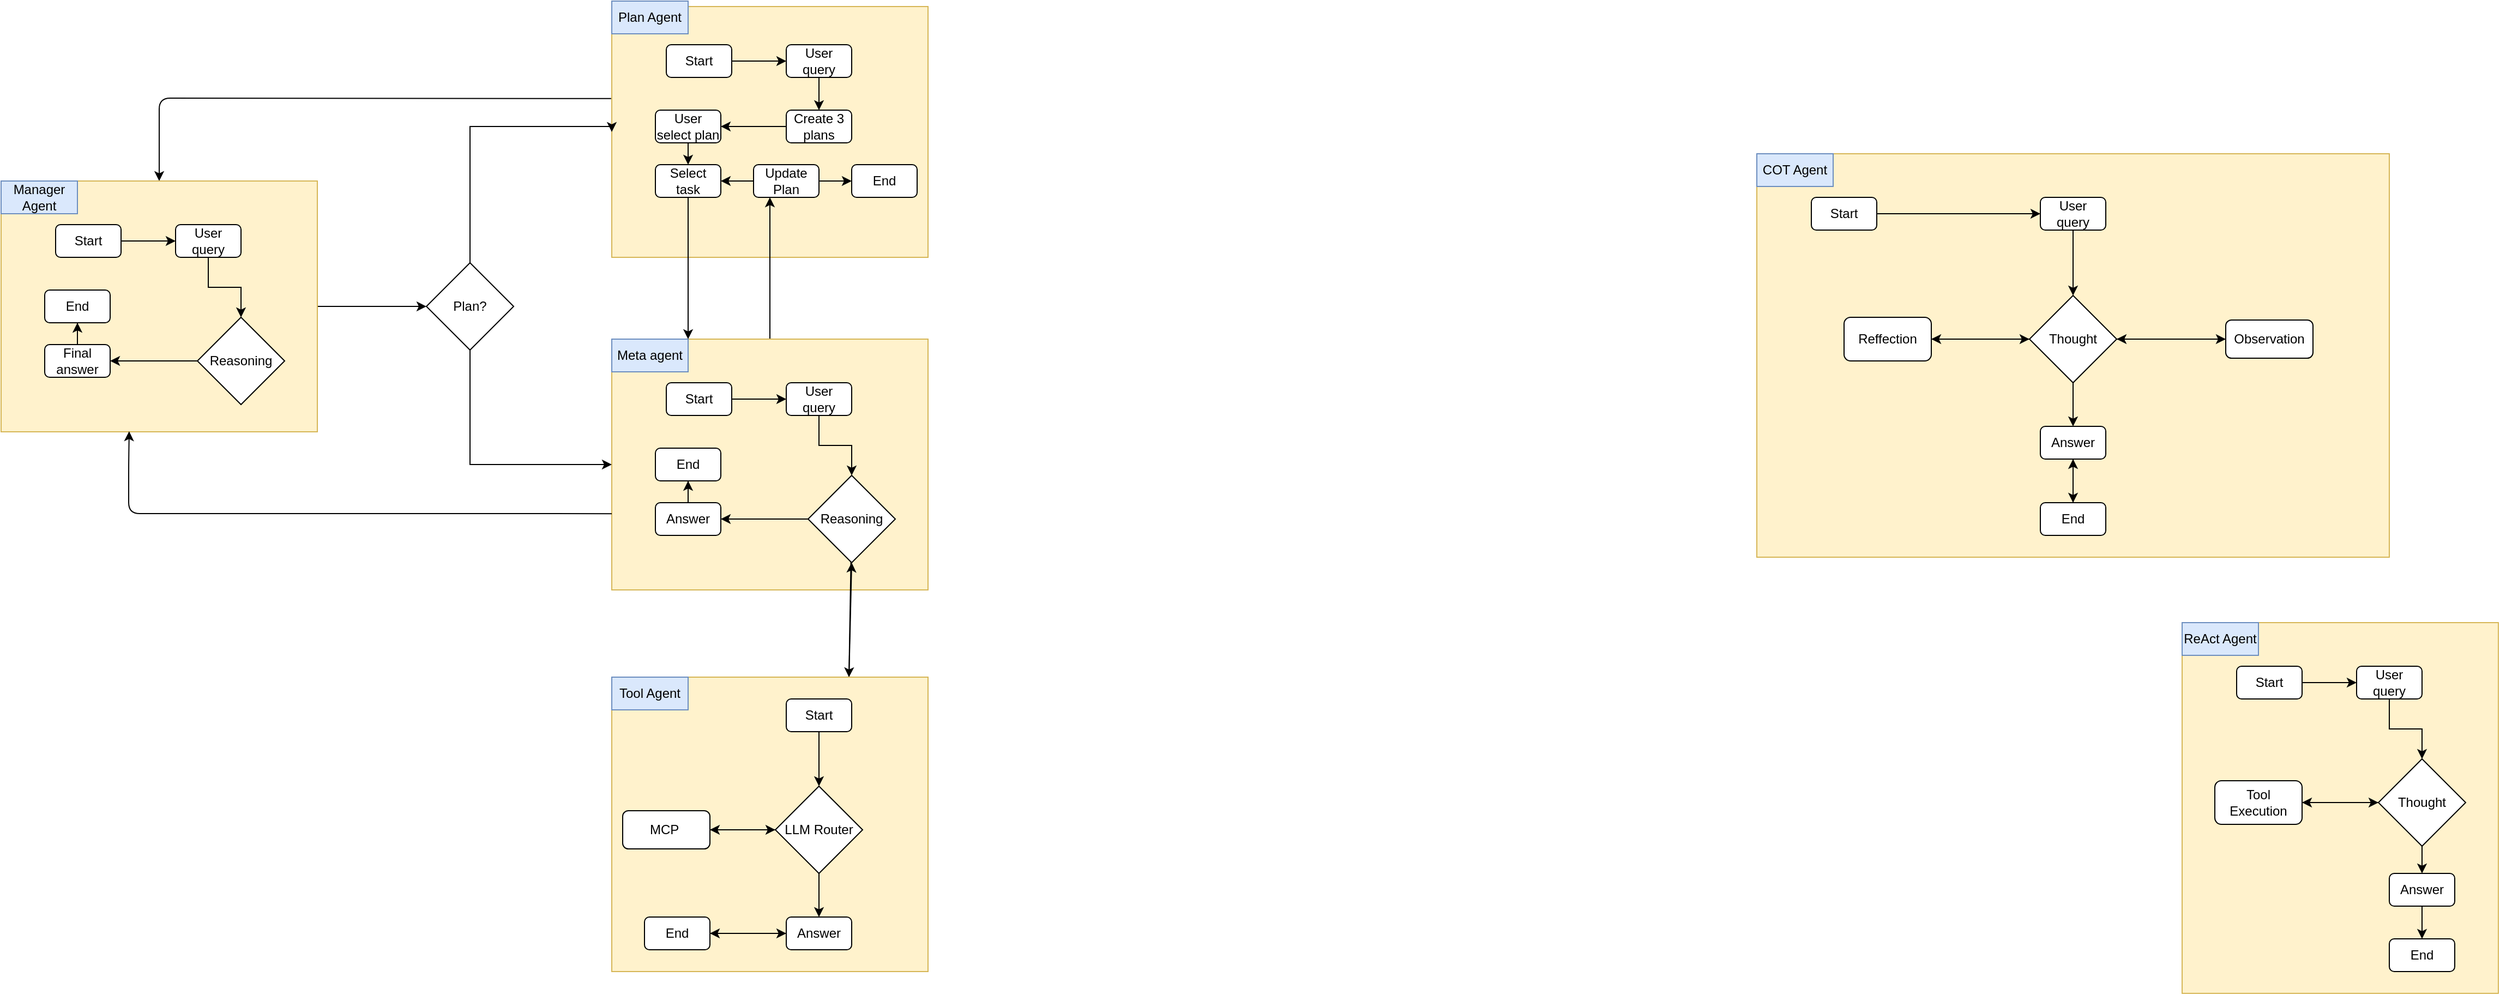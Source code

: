 <mxfile>
    <diagram name="Page-1" id="9A969srhenxTECXDFuPr">
        <mxGraphModel dx="1601" dy="627" grid="1" gridSize="10" guides="1" tooltips="1" connect="1" arrows="1" fold="1" page="1" pageScale="1" pageWidth="850" pageHeight="1100" math="0" shadow="0">
            <root>
                <mxCell id="0"/>
                <mxCell id="1" parent="0"/>
                <mxCell id="9" style="edgeStyle=none;html=1;entryX=0.5;entryY=0;entryDx=0;entryDy=0;exitX=-0.002;exitY=0.367;exitDx=0;exitDy=0;exitPerimeter=0;" edge="1" parent="1" source="qtiae0YKRkbt_vUHxMPV-1" target="qtiae0YKRkbt_vUHxMPV-84">
                    <mxGeometry relative="1" as="geometry">
                        <Array as="points">
                            <mxPoint x="-325" y="359"/>
                            <mxPoint x="-325" y="390"/>
                        </Array>
                    </mxGeometry>
                </mxCell>
                <mxCell id="qtiae0YKRkbt_vUHxMPV-1" value="" style="rounded=0;whiteSpace=wrap;html=1;fillColor=#fff2cc;strokeColor=#d6b656;" parent="1" vertex="1">
                    <mxGeometry x="90" y="275" width="290" height="230" as="geometry"/>
                </mxCell>
                <mxCell id="qtiae0YKRkbt_vUHxMPV-2" value="Plan Agent" style="text;html=1;align=center;verticalAlign=middle;whiteSpace=wrap;rounded=0;fillColor=#dae8fc;strokeColor=#6c8ebf;" parent="1" vertex="1">
                    <mxGeometry x="90" y="270" width="70" height="30" as="geometry"/>
                </mxCell>
                <mxCell id="qtiae0YKRkbt_vUHxMPV-5" style="edgeStyle=orthogonalEdgeStyle;rounded=0;orthogonalLoop=1;jettySize=auto;html=1;entryX=0;entryY=0.5;entryDx=0;entryDy=0;" parent="1" source="qtiae0YKRkbt_vUHxMPV-3" target="qtiae0YKRkbt_vUHxMPV-4" edge="1">
                    <mxGeometry relative="1" as="geometry"/>
                </mxCell>
                <mxCell id="qtiae0YKRkbt_vUHxMPV-3" value="Start" style="rounded=1;whiteSpace=wrap;html=1;" parent="1" vertex="1">
                    <mxGeometry x="140" y="310" width="60" height="30" as="geometry"/>
                </mxCell>
                <mxCell id="qtiae0YKRkbt_vUHxMPV-9" style="edgeStyle=orthogonalEdgeStyle;rounded=0;orthogonalLoop=1;jettySize=auto;html=1;entryX=0.5;entryY=0;entryDx=0;entryDy=0;" parent="1" source="qtiae0YKRkbt_vUHxMPV-4" target="qtiae0YKRkbt_vUHxMPV-7" edge="1">
                    <mxGeometry relative="1" as="geometry"/>
                </mxCell>
                <mxCell id="qtiae0YKRkbt_vUHxMPV-4" value="User query" style="rounded=1;whiteSpace=wrap;html=1;" parent="1" vertex="1">
                    <mxGeometry x="250" y="310" width="60" height="30" as="geometry"/>
                </mxCell>
                <mxCell id="7" style="edgeStyle=none;html=1;entryX=1;entryY=0.5;entryDx=0;entryDy=0;" edge="1" parent="1" source="qtiae0YKRkbt_vUHxMPV-7" target="5">
                    <mxGeometry relative="1" as="geometry"/>
                </mxCell>
                <mxCell id="qtiae0YKRkbt_vUHxMPV-7" value="Create 3 plans&lt;span style=&quot;color: rgba(0, 0, 0, 0); font-family: monospace; font-size: 0px; text-align: start; text-wrap-mode: nowrap;&quot;&gt;%3CmxGraphModel%3E%3Croot%3E%3CmxCell%20id%3D%220%22%2F%3E%3CmxCell%20id%3D%221%22%20parent%3D%220%22%2F%3E%3CmxCell%20id%3D%222%22%20value%3D%22User%20query%22%20style%3D%22rounded%3D1%3BwhiteSpace%3Dwrap%3Bhtml%3D1%3B%22%20vertex%3D%221%22%20parent%3D%221%22%3E%3CmxGeometry%20x%3D%22250%22%20y%3D%22310%22%20width%3D%2260%22%20height%3D%2230%22%20as%3D%22geometry%22%2F%3E%3C%2FmxCell%3E%3C%2Froot%3E%3C%2FmxGraphModel%3E&lt;/span&gt;" style="rounded=1;whiteSpace=wrap;html=1;" parent="1" vertex="1">
                    <mxGeometry x="250" y="370" width="60" height="30" as="geometry"/>
                </mxCell>
                <mxCell id="qtiae0YKRkbt_vUHxMPV-8" value="Select task" style="rounded=1;whiteSpace=wrap;html=1;" parent="1" vertex="1">
                    <mxGeometry x="130" y="420" width="60" height="30" as="geometry"/>
                </mxCell>
                <mxCell id="qtiae0YKRkbt_vUHxMPV-13" style="edgeStyle=orthogonalEdgeStyle;rounded=0;orthogonalLoop=1;jettySize=auto;html=1;" parent="1" source="qtiae0YKRkbt_vUHxMPV-11" target="qtiae0YKRkbt_vUHxMPV-12" edge="1">
                    <mxGeometry relative="1" as="geometry"/>
                </mxCell>
                <mxCell id="6" style="edgeStyle=none;html=1;" edge="1" parent="1" source="qtiae0YKRkbt_vUHxMPV-11" target="qtiae0YKRkbt_vUHxMPV-8">
                    <mxGeometry relative="1" as="geometry"/>
                </mxCell>
                <mxCell id="qtiae0YKRkbt_vUHxMPV-11" value="Update Plan" style="rounded=1;whiteSpace=wrap;html=1;" parent="1" vertex="1">
                    <mxGeometry x="220" y="420" width="60" height="30" as="geometry"/>
                </mxCell>
                <mxCell id="qtiae0YKRkbt_vUHxMPV-12" value="End" style="rounded=1;whiteSpace=wrap;html=1;" parent="1" vertex="1">
                    <mxGeometry x="310" y="420" width="60" height="30" as="geometry"/>
                </mxCell>
                <mxCell id="qtiae0YKRkbt_vUHxMPV-29" style="edgeStyle=orthogonalEdgeStyle;rounded=0;orthogonalLoop=1;jettySize=auto;html=1;entryX=0.25;entryY=1;entryDx=0;entryDy=0;" parent="1" source="qtiae0YKRkbt_vUHxMPV-15" target="qtiae0YKRkbt_vUHxMPV-11" edge="1">
                    <mxGeometry relative="1" as="geometry"/>
                </mxCell>
                <mxCell id="qtiae0YKRkbt_vUHxMPV-15" value="" style="rounded=0;whiteSpace=wrap;html=1;fillColor=#fff2cc;strokeColor=#d6b656;" parent="1" vertex="1">
                    <mxGeometry x="90" y="580" width="290" height="230" as="geometry"/>
                </mxCell>
                <mxCell id="qtiae0YKRkbt_vUHxMPV-16" value="Meta agent" style="text;html=1;align=center;verticalAlign=middle;whiteSpace=wrap;rounded=0;fillColor=#dae8fc;strokeColor=#6c8ebf;" parent="1" vertex="1">
                    <mxGeometry x="90" y="580" width="70" height="30" as="geometry"/>
                </mxCell>
                <mxCell id="qtiae0YKRkbt_vUHxMPV-17" style="edgeStyle=orthogonalEdgeStyle;rounded=0;orthogonalLoop=1;jettySize=auto;html=1;entryX=0;entryY=0.5;entryDx=0;entryDy=0;" parent="1" source="qtiae0YKRkbt_vUHxMPV-18" target="qtiae0YKRkbt_vUHxMPV-20" edge="1">
                    <mxGeometry relative="1" as="geometry"/>
                </mxCell>
                <mxCell id="qtiae0YKRkbt_vUHxMPV-18" value="Start" style="rounded=1;whiteSpace=wrap;html=1;" parent="1" vertex="1">
                    <mxGeometry x="140" y="620" width="60" height="30" as="geometry"/>
                </mxCell>
                <mxCell id="qtiae0YKRkbt_vUHxMPV-31" style="edgeStyle=orthogonalEdgeStyle;rounded=0;orthogonalLoop=1;jettySize=auto;html=1;" parent="1" source="qtiae0YKRkbt_vUHxMPV-20" target="qtiae0YKRkbt_vUHxMPV-30" edge="1">
                    <mxGeometry relative="1" as="geometry"/>
                </mxCell>
                <mxCell id="qtiae0YKRkbt_vUHxMPV-20" value="User query" style="rounded=1;whiteSpace=wrap;html=1;" parent="1" vertex="1">
                    <mxGeometry x="250" y="620" width="60" height="30" as="geometry"/>
                </mxCell>
                <mxCell id="qtiae0YKRkbt_vUHxMPV-26" value="End" style="rounded=1;whiteSpace=wrap;html=1;" parent="1" vertex="1">
                    <mxGeometry x="130" y="680" width="60" height="30" as="geometry"/>
                </mxCell>
                <mxCell id="qtiae0YKRkbt_vUHxMPV-28" style="edgeStyle=orthogonalEdgeStyle;rounded=0;orthogonalLoop=1;jettySize=auto;html=1;" parent="1" source="qtiae0YKRkbt_vUHxMPV-8" edge="1">
                    <mxGeometry relative="1" as="geometry">
                        <mxPoint x="160" y="580" as="targetPoint"/>
                        <Array as="points">
                            <mxPoint x="160" y="580"/>
                        </Array>
                    </mxGeometry>
                </mxCell>
                <mxCell id="qtiae0YKRkbt_vUHxMPV-33" style="edgeStyle=orthogonalEdgeStyle;rounded=0;orthogonalLoop=1;jettySize=auto;html=1;" parent="1" source="qtiae0YKRkbt_vUHxMPV-30" target="qtiae0YKRkbt_vUHxMPV-32" edge="1">
                    <mxGeometry relative="1" as="geometry"/>
                </mxCell>
                <mxCell id="2" style="edgeStyle=none;html=1;entryX=0.75;entryY=0;entryDx=0;entryDy=0;" parent="1" source="qtiae0YKRkbt_vUHxMPV-30" target="qtiae0YKRkbt_vUHxMPV-55" edge="1">
                    <mxGeometry relative="1" as="geometry"/>
                </mxCell>
                <mxCell id="qtiae0YKRkbt_vUHxMPV-30" value="Reasoning" style="rhombus;whiteSpace=wrap;html=1;" parent="1" vertex="1">
                    <mxGeometry x="270" y="705" width="80" height="80" as="geometry"/>
                </mxCell>
                <mxCell id="qtiae0YKRkbt_vUHxMPV-34" style="edgeStyle=orthogonalEdgeStyle;rounded=0;orthogonalLoop=1;jettySize=auto;html=1;entryX=0.5;entryY=1;entryDx=0;entryDy=0;" parent="1" source="qtiae0YKRkbt_vUHxMPV-32" target="qtiae0YKRkbt_vUHxMPV-26" edge="1">
                    <mxGeometry relative="1" as="geometry"/>
                </mxCell>
                <mxCell id="qtiae0YKRkbt_vUHxMPV-32" value="Answer" style="rounded=1;whiteSpace=wrap;html=1;" parent="1" vertex="1">
                    <mxGeometry x="130" y="730" width="60" height="30" as="geometry"/>
                </mxCell>
                <mxCell id="qtiae0YKRkbt_vUHxMPV-35" value="" style="rounded=0;whiteSpace=wrap;html=1;fillColor=#fff2cc;strokeColor=#d6b656;" parent="1" vertex="1">
                    <mxGeometry x="1140" y="410" width="580" height="370" as="geometry"/>
                </mxCell>
                <mxCell id="qtiae0YKRkbt_vUHxMPV-36" value="COT Agent" style="text;html=1;align=center;verticalAlign=middle;whiteSpace=wrap;rounded=0;fillColor=#dae8fc;strokeColor=#6c8ebf;" parent="1" vertex="1">
                    <mxGeometry x="1140" y="410" width="70" height="30" as="geometry"/>
                </mxCell>
                <mxCell id="qtiae0YKRkbt_vUHxMPV-37" style="edgeStyle=orthogonalEdgeStyle;rounded=0;orthogonalLoop=1;jettySize=auto;html=1;entryX=0;entryY=0.5;entryDx=0;entryDy=0;" parent="1" source="qtiae0YKRkbt_vUHxMPV-38" target="qtiae0YKRkbt_vUHxMPV-40" edge="1">
                    <mxGeometry relative="1" as="geometry"/>
                </mxCell>
                <mxCell id="qtiae0YKRkbt_vUHxMPV-38" value="Start" style="rounded=1;whiteSpace=wrap;html=1;" parent="1" vertex="1">
                    <mxGeometry x="1190" y="450" width="60" height="30" as="geometry"/>
                </mxCell>
                <mxCell id="qtiae0YKRkbt_vUHxMPV-39" style="edgeStyle=orthogonalEdgeStyle;rounded=0;orthogonalLoop=1;jettySize=auto;html=1;" parent="1" source="qtiae0YKRkbt_vUHxMPV-40" target="qtiae0YKRkbt_vUHxMPV-43" edge="1">
                    <mxGeometry relative="1" as="geometry"/>
                </mxCell>
                <mxCell id="qtiae0YKRkbt_vUHxMPV-40" value="User query" style="rounded=1;whiteSpace=wrap;html=1;" parent="1" vertex="1">
                    <mxGeometry x="1400" y="450" width="60" height="30" as="geometry"/>
                </mxCell>
                <mxCell id="qtiae0YKRkbt_vUHxMPV-49" style="edgeStyle=orthogonalEdgeStyle;rounded=0;orthogonalLoop=1;jettySize=auto;html=1;" parent="1" source="qtiae0YKRkbt_vUHxMPV-41" target="qtiae0YKRkbt_vUHxMPV-45" edge="1">
                    <mxGeometry relative="1" as="geometry"/>
                </mxCell>
                <mxCell id="qtiae0YKRkbt_vUHxMPV-41" value="End" style="rounded=1;whiteSpace=wrap;html=1;" parent="1" vertex="1">
                    <mxGeometry x="1400" y="730" width="60" height="30" as="geometry"/>
                </mxCell>
                <mxCell id="qtiae0YKRkbt_vUHxMPV-42" style="edgeStyle=orthogonalEdgeStyle;rounded=0;orthogonalLoop=1;jettySize=auto;html=1;" parent="1" source="qtiae0YKRkbt_vUHxMPV-43" target="qtiae0YKRkbt_vUHxMPV-45" edge="1">
                    <mxGeometry relative="1" as="geometry"/>
                </mxCell>
                <mxCell id="qtiae0YKRkbt_vUHxMPV-51" style="edgeStyle=orthogonalEdgeStyle;rounded=0;orthogonalLoop=1;jettySize=auto;html=1;entryX=1;entryY=0.5;entryDx=0;entryDy=0;" parent="1" source="qtiae0YKRkbt_vUHxMPV-43" target="qtiae0YKRkbt_vUHxMPV-48" edge="1">
                    <mxGeometry relative="1" as="geometry"/>
                </mxCell>
                <mxCell id="qtiae0YKRkbt_vUHxMPV-52" style="edgeStyle=orthogonalEdgeStyle;rounded=0;orthogonalLoop=1;jettySize=auto;html=1;" parent="1" source="qtiae0YKRkbt_vUHxMPV-43" target="qtiae0YKRkbt_vUHxMPV-47" edge="1">
                    <mxGeometry relative="1" as="geometry"/>
                </mxCell>
                <mxCell id="qtiae0YKRkbt_vUHxMPV-43" value="Thought" style="rhombus;whiteSpace=wrap;html=1;" parent="1" vertex="1">
                    <mxGeometry x="1390" y="540" width="80" height="80" as="geometry"/>
                </mxCell>
                <mxCell id="qtiae0YKRkbt_vUHxMPV-46" style="edgeStyle=orthogonalEdgeStyle;rounded=0;orthogonalLoop=1;jettySize=auto;html=1;" parent="1" source="qtiae0YKRkbt_vUHxMPV-45" target="qtiae0YKRkbt_vUHxMPV-41" edge="1">
                    <mxGeometry relative="1" as="geometry"/>
                </mxCell>
                <mxCell id="qtiae0YKRkbt_vUHxMPV-45" value="Answer" style="rounded=1;whiteSpace=wrap;html=1;" parent="1" vertex="1">
                    <mxGeometry x="1400" y="660" width="60" height="30" as="geometry"/>
                </mxCell>
                <mxCell id="qtiae0YKRkbt_vUHxMPV-53" style="edgeStyle=orthogonalEdgeStyle;rounded=0;orthogonalLoop=1;jettySize=auto;html=1;" parent="1" source="qtiae0YKRkbt_vUHxMPV-47" target="qtiae0YKRkbt_vUHxMPV-43" edge="1">
                    <mxGeometry relative="1" as="geometry"/>
                </mxCell>
                <mxCell id="qtiae0YKRkbt_vUHxMPV-47" value="Observation" style="rounded=1;whiteSpace=wrap;html=1;" parent="1" vertex="1">
                    <mxGeometry x="1570" y="562.5" width="80" height="35" as="geometry"/>
                </mxCell>
                <mxCell id="qtiae0YKRkbt_vUHxMPV-50" style="edgeStyle=orthogonalEdgeStyle;rounded=0;orthogonalLoop=1;jettySize=auto;html=1;" parent="1" source="qtiae0YKRkbt_vUHxMPV-48" target="qtiae0YKRkbt_vUHxMPV-43" edge="1">
                    <mxGeometry relative="1" as="geometry"/>
                </mxCell>
                <mxCell id="qtiae0YKRkbt_vUHxMPV-48" value="Reffection" style="rounded=1;whiteSpace=wrap;html=1;" parent="1" vertex="1">
                    <mxGeometry x="1220" y="560" width="80" height="40" as="geometry"/>
                </mxCell>
                <mxCell id="3" style="edgeStyle=none;html=1;entryX=0.5;entryY=1;entryDx=0;entryDy=0;exitX=0.75;exitY=0;exitDx=0;exitDy=0;" edge="1" parent="1" source="qtiae0YKRkbt_vUHxMPV-55" target="qtiae0YKRkbt_vUHxMPV-30">
                    <mxGeometry relative="1" as="geometry"/>
                </mxCell>
                <mxCell id="qtiae0YKRkbt_vUHxMPV-55" value="" style="rounded=0;whiteSpace=wrap;html=1;fillColor=#fff2cc;strokeColor=#d6b656;" parent="1" vertex="1">
                    <mxGeometry x="90" y="890" width="290" height="270" as="geometry"/>
                </mxCell>
                <mxCell id="qtiae0YKRkbt_vUHxMPV-56" value="Tool Agent" style="text;html=1;align=center;verticalAlign=middle;whiteSpace=wrap;rounded=0;fillColor=#dae8fc;strokeColor=#6c8ebf;" parent="1" vertex="1">
                    <mxGeometry x="90" y="890" width="70" height="30" as="geometry"/>
                </mxCell>
                <mxCell id="qtiae0YKRkbt_vUHxMPV-111" style="edgeStyle=orthogonalEdgeStyle;rounded=0;orthogonalLoop=1;jettySize=auto;html=1;" parent="1" source="qtiae0YKRkbt_vUHxMPV-58" target="qtiae0YKRkbt_vUHxMPV-66" edge="1">
                    <mxGeometry relative="1" as="geometry"/>
                </mxCell>
                <mxCell id="qtiae0YKRkbt_vUHxMPV-58" value="Start" style="rounded=1;whiteSpace=wrap;html=1;" parent="1" vertex="1">
                    <mxGeometry x="250" y="910" width="60" height="30" as="geometry"/>
                </mxCell>
                <mxCell id="qtiae0YKRkbt_vUHxMPV-61" style="edgeStyle=orthogonalEdgeStyle;rounded=0;orthogonalLoop=1;jettySize=auto;html=1;" parent="1" source="qtiae0YKRkbt_vUHxMPV-62" target="qtiae0YKRkbt_vUHxMPV-68" edge="1">
                    <mxGeometry relative="1" as="geometry"/>
                </mxCell>
                <mxCell id="qtiae0YKRkbt_vUHxMPV-62" value="End" style="rounded=1;whiteSpace=wrap;html=1;" parent="1" vertex="1">
                    <mxGeometry x="120" y="1110" width="60" height="30" as="geometry"/>
                </mxCell>
                <mxCell id="qtiae0YKRkbt_vUHxMPV-63" style="edgeStyle=orthogonalEdgeStyle;rounded=0;orthogonalLoop=1;jettySize=auto;html=1;" parent="1" source="qtiae0YKRkbt_vUHxMPV-66" target="qtiae0YKRkbt_vUHxMPV-68" edge="1">
                    <mxGeometry relative="1" as="geometry"/>
                </mxCell>
                <mxCell id="qtiae0YKRkbt_vUHxMPV-65" style="edgeStyle=orthogonalEdgeStyle;rounded=0;orthogonalLoop=1;jettySize=auto;html=1;" parent="1" source="qtiae0YKRkbt_vUHxMPV-66" target="qtiae0YKRkbt_vUHxMPV-70" edge="1">
                    <mxGeometry relative="1" as="geometry"/>
                </mxCell>
                <mxCell id="qtiae0YKRkbt_vUHxMPV-66" value="LLM Router" style="rhombus;whiteSpace=wrap;html=1;" parent="1" vertex="1">
                    <mxGeometry x="240" y="990" width="80" height="80" as="geometry"/>
                </mxCell>
                <mxCell id="qtiae0YKRkbt_vUHxMPV-67" style="edgeStyle=orthogonalEdgeStyle;rounded=0;orthogonalLoop=1;jettySize=auto;html=1;" parent="1" source="qtiae0YKRkbt_vUHxMPV-68" target="qtiae0YKRkbt_vUHxMPV-62" edge="1">
                    <mxGeometry relative="1" as="geometry"/>
                </mxCell>
                <mxCell id="qtiae0YKRkbt_vUHxMPV-68" value="Answer" style="rounded=1;whiteSpace=wrap;html=1;" parent="1" vertex="1">
                    <mxGeometry x="250" y="1110" width="60" height="30" as="geometry"/>
                </mxCell>
                <mxCell id="qtiae0YKRkbt_vUHxMPV-69" style="edgeStyle=orthogonalEdgeStyle;rounded=0;orthogonalLoop=1;jettySize=auto;html=1;" parent="1" source="qtiae0YKRkbt_vUHxMPV-70" target="qtiae0YKRkbt_vUHxMPV-66" edge="1">
                    <mxGeometry relative="1" as="geometry"/>
                </mxCell>
                <mxCell id="qtiae0YKRkbt_vUHxMPV-70" value="MCP&amp;nbsp;" style="rounded=1;whiteSpace=wrap;html=1;" parent="1" vertex="1">
                    <mxGeometry x="100" y="1012.5" width="80" height="35" as="geometry"/>
                </mxCell>
                <mxCell id="qtiae0YKRkbt_vUHxMPV-73" value="" style="rounded=0;whiteSpace=wrap;html=1;fillColor=#fff2cc;strokeColor=#d6b656;" parent="1" vertex="1">
                    <mxGeometry x="1530" y="840" width="290" height="340" as="geometry"/>
                </mxCell>
                <mxCell id="qtiae0YKRkbt_vUHxMPV-74" value="ReAct Agent" style="text;html=1;align=center;verticalAlign=middle;whiteSpace=wrap;rounded=0;fillColor=#dae8fc;strokeColor=#6c8ebf;" parent="1" vertex="1">
                    <mxGeometry x="1530" y="840" width="70" height="30" as="geometry"/>
                </mxCell>
                <mxCell id="qtiae0YKRkbt_vUHxMPV-75" style="edgeStyle=orthogonalEdgeStyle;rounded=0;orthogonalLoop=1;jettySize=auto;html=1;entryX=0;entryY=0.5;entryDx=0;entryDy=0;" parent="1" source="qtiae0YKRkbt_vUHxMPV-76" target="qtiae0YKRkbt_vUHxMPV-78" edge="1">
                    <mxGeometry relative="1" as="geometry"/>
                </mxCell>
                <mxCell id="qtiae0YKRkbt_vUHxMPV-76" value="Start" style="rounded=1;whiteSpace=wrap;html=1;" parent="1" vertex="1">
                    <mxGeometry x="1580" y="880" width="60" height="30" as="geometry"/>
                </mxCell>
                <mxCell id="qtiae0YKRkbt_vUHxMPV-77" style="edgeStyle=orthogonalEdgeStyle;rounded=0;orthogonalLoop=1;jettySize=auto;html=1;" parent="1" source="qtiae0YKRkbt_vUHxMPV-78" target="qtiae0YKRkbt_vUHxMPV-81" edge="1">
                    <mxGeometry relative="1" as="geometry"/>
                </mxCell>
                <mxCell id="qtiae0YKRkbt_vUHxMPV-78" value="User query" style="rounded=1;whiteSpace=wrap;html=1;" parent="1" vertex="1">
                    <mxGeometry x="1690" y="880" width="60" height="30" as="geometry"/>
                </mxCell>
                <mxCell id="qtiae0YKRkbt_vUHxMPV-79" value="End" style="rounded=1;whiteSpace=wrap;html=1;" parent="1" vertex="1">
                    <mxGeometry x="1720" y="1130" width="60" height="30" as="geometry"/>
                </mxCell>
                <mxCell id="qtiae0YKRkbt_vUHxMPV-80" style="edgeStyle=orthogonalEdgeStyle;rounded=0;orthogonalLoop=1;jettySize=auto;html=1;" parent="1" source="qtiae0YKRkbt_vUHxMPV-81" target="qtiae0YKRkbt_vUHxMPV-83" edge="1">
                    <mxGeometry relative="1" as="geometry"/>
                </mxCell>
                <mxCell id="qtiae0YKRkbt_vUHxMPV-104" style="edgeStyle=orthogonalEdgeStyle;rounded=0;orthogonalLoop=1;jettySize=auto;html=1;" parent="1" source="qtiae0YKRkbt_vUHxMPV-81" target="qtiae0YKRkbt_vUHxMPV-103" edge="1">
                    <mxGeometry relative="1" as="geometry"/>
                </mxCell>
                <mxCell id="qtiae0YKRkbt_vUHxMPV-81" value="Thought" style="rhombus;whiteSpace=wrap;html=1;" parent="1" vertex="1">
                    <mxGeometry x="1710" y="965" width="80" height="80" as="geometry"/>
                </mxCell>
                <mxCell id="qtiae0YKRkbt_vUHxMPV-100" style="edgeStyle=orthogonalEdgeStyle;rounded=0;orthogonalLoop=1;jettySize=auto;html=1;" parent="1" source="qtiae0YKRkbt_vUHxMPV-83" target="qtiae0YKRkbt_vUHxMPV-79" edge="1">
                    <mxGeometry relative="1" as="geometry"/>
                </mxCell>
                <mxCell id="qtiae0YKRkbt_vUHxMPV-83" value="Answer" style="rounded=1;whiteSpace=wrap;html=1;" parent="1" vertex="1">
                    <mxGeometry x="1720" y="1070" width="60" height="30" as="geometry"/>
                </mxCell>
                <mxCell id="qtiae0YKRkbt_vUHxMPV-118" style="edgeStyle=orthogonalEdgeStyle;rounded=0;orthogonalLoop=1;jettySize=auto;html=1;entryX=0;entryY=0.5;entryDx=0;entryDy=0;" parent="1" source="qtiae0YKRkbt_vUHxMPV-84" target="qtiae0YKRkbt_vUHxMPV-117" edge="1">
                    <mxGeometry relative="1" as="geometry"/>
                </mxCell>
                <mxCell id="qtiae0YKRkbt_vUHxMPV-84" value="" style="rounded=0;whiteSpace=wrap;html=1;fillColor=#fff2cc;strokeColor=#d6b656;" parent="1" vertex="1">
                    <mxGeometry x="-470" y="435" width="290" height="230" as="geometry"/>
                </mxCell>
                <mxCell id="qtiae0YKRkbt_vUHxMPV-85" value="Manager Agent" style="text;html=1;align=center;verticalAlign=middle;whiteSpace=wrap;rounded=0;fillColor=#dae8fc;strokeColor=#6c8ebf;" parent="1" vertex="1">
                    <mxGeometry x="-470" y="435" width="70" height="30" as="geometry"/>
                </mxCell>
                <mxCell id="qtiae0YKRkbt_vUHxMPV-86" style="edgeStyle=orthogonalEdgeStyle;rounded=0;orthogonalLoop=1;jettySize=auto;html=1;entryX=0;entryY=0.5;entryDx=0;entryDy=0;" parent="1" source="qtiae0YKRkbt_vUHxMPV-87" target="qtiae0YKRkbt_vUHxMPV-89" edge="1">
                    <mxGeometry relative="1" as="geometry"/>
                </mxCell>
                <mxCell id="qtiae0YKRkbt_vUHxMPV-87" value="Start" style="rounded=1;whiteSpace=wrap;html=1;" parent="1" vertex="1">
                    <mxGeometry x="-420" y="475" width="60" height="30" as="geometry"/>
                </mxCell>
                <mxCell id="qtiae0YKRkbt_vUHxMPV-88" style="edgeStyle=orthogonalEdgeStyle;rounded=0;orthogonalLoop=1;jettySize=auto;html=1;" parent="1" source="qtiae0YKRkbt_vUHxMPV-89" target="qtiae0YKRkbt_vUHxMPV-92" edge="1">
                    <mxGeometry relative="1" as="geometry"/>
                </mxCell>
                <mxCell id="qtiae0YKRkbt_vUHxMPV-89" value="User query" style="rounded=1;whiteSpace=wrap;html=1;" parent="1" vertex="1">
                    <mxGeometry x="-310" y="475" width="60" height="30" as="geometry"/>
                </mxCell>
                <mxCell id="qtiae0YKRkbt_vUHxMPV-90" value="End" style="rounded=1;whiteSpace=wrap;html=1;" parent="1" vertex="1">
                    <mxGeometry x="-430" y="535" width="60" height="30" as="geometry"/>
                </mxCell>
                <mxCell id="qtiae0YKRkbt_vUHxMPV-91" style="edgeStyle=orthogonalEdgeStyle;rounded=0;orthogonalLoop=1;jettySize=auto;html=1;" parent="1" source="qtiae0YKRkbt_vUHxMPV-92" target="qtiae0YKRkbt_vUHxMPV-94" edge="1">
                    <mxGeometry relative="1" as="geometry"/>
                </mxCell>
                <mxCell id="qtiae0YKRkbt_vUHxMPV-92" value="Reasoning" style="rhombus;whiteSpace=wrap;html=1;" parent="1" vertex="1">
                    <mxGeometry x="-290" y="560" width="80" height="80" as="geometry"/>
                </mxCell>
                <mxCell id="qtiae0YKRkbt_vUHxMPV-93" style="edgeStyle=orthogonalEdgeStyle;rounded=0;orthogonalLoop=1;jettySize=auto;html=1;entryX=0.5;entryY=1;entryDx=0;entryDy=0;" parent="1" source="qtiae0YKRkbt_vUHxMPV-94" target="qtiae0YKRkbt_vUHxMPV-90" edge="1">
                    <mxGeometry relative="1" as="geometry"/>
                </mxCell>
                <mxCell id="qtiae0YKRkbt_vUHxMPV-94" value="Final answer" style="rounded=1;whiteSpace=wrap;html=1;" parent="1" vertex="1">
                    <mxGeometry x="-430" y="585" width="60" height="30" as="geometry"/>
                </mxCell>
                <mxCell id="qtiae0YKRkbt_vUHxMPV-105" style="edgeStyle=orthogonalEdgeStyle;rounded=0;orthogonalLoop=1;jettySize=auto;html=1;" parent="1" source="qtiae0YKRkbt_vUHxMPV-103" target="qtiae0YKRkbt_vUHxMPV-81" edge="1">
                    <mxGeometry relative="1" as="geometry"/>
                </mxCell>
                <mxCell id="qtiae0YKRkbt_vUHxMPV-103" value="Tool Execution" style="rounded=1;whiteSpace=wrap;html=1;" parent="1" vertex="1">
                    <mxGeometry x="1560" y="985" width="80" height="40" as="geometry"/>
                </mxCell>
                <mxCell id="qtiae0YKRkbt_vUHxMPV-120" style="edgeStyle=orthogonalEdgeStyle;rounded=0;orthogonalLoop=1;jettySize=auto;html=1;entryX=0;entryY=0.5;entryDx=0;entryDy=0;" parent="1" source="qtiae0YKRkbt_vUHxMPV-117" target="qtiae0YKRkbt_vUHxMPV-1" edge="1">
                    <mxGeometry relative="1" as="geometry">
                        <Array as="points">
                            <mxPoint x="-40" y="385"/>
                        </Array>
                    </mxGeometry>
                </mxCell>
                <mxCell id="qtiae0YKRkbt_vUHxMPV-121" style="edgeStyle=orthogonalEdgeStyle;rounded=0;orthogonalLoop=1;jettySize=auto;html=1;" parent="1" source="qtiae0YKRkbt_vUHxMPV-117" target="qtiae0YKRkbt_vUHxMPV-15" edge="1">
                    <mxGeometry relative="1" as="geometry">
                        <Array as="points">
                            <mxPoint x="-40" y="695"/>
                        </Array>
                    </mxGeometry>
                </mxCell>
                <mxCell id="qtiae0YKRkbt_vUHxMPV-117" value="Plan?" style="rhombus;whiteSpace=wrap;html=1;" parent="1" vertex="1">
                    <mxGeometry x="-80" y="510" width="80" height="80" as="geometry"/>
                </mxCell>
                <mxCell id="8" style="edgeStyle=none;html=1;entryX=0.5;entryY=0;entryDx=0;entryDy=0;" edge="1" parent="1" source="5" target="qtiae0YKRkbt_vUHxMPV-8">
                    <mxGeometry relative="1" as="geometry"/>
                </mxCell>
                <mxCell id="5" value="User select plan" style="rounded=1;whiteSpace=wrap;html=1;" vertex="1" parent="1">
                    <mxGeometry x="130" y="370" width="60" height="30" as="geometry"/>
                </mxCell>
                <mxCell id="10" style="edgeStyle=none;html=1;entryX=0.405;entryY=0.998;entryDx=0;entryDy=0;entryPerimeter=0;exitX=0;exitY=0.696;exitDx=0;exitDy=0;exitPerimeter=0;" edge="1" parent="1" source="qtiae0YKRkbt_vUHxMPV-15" target="qtiae0YKRkbt_vUHxMPV-84">
                    <mxGeometry relative="1" as="geometry">
                        <Array as="points">
                            <mxPoint x="-80" y="740"/>
                            <mxPoint x="-353" y="740"/>
                            <mxPoint x="-353" y="695"/>
                        </Array>
                    </mxGeometry>
                </mxCell>
            </root>
        </mxGraphModel>
    </diagram>
</mxfile>